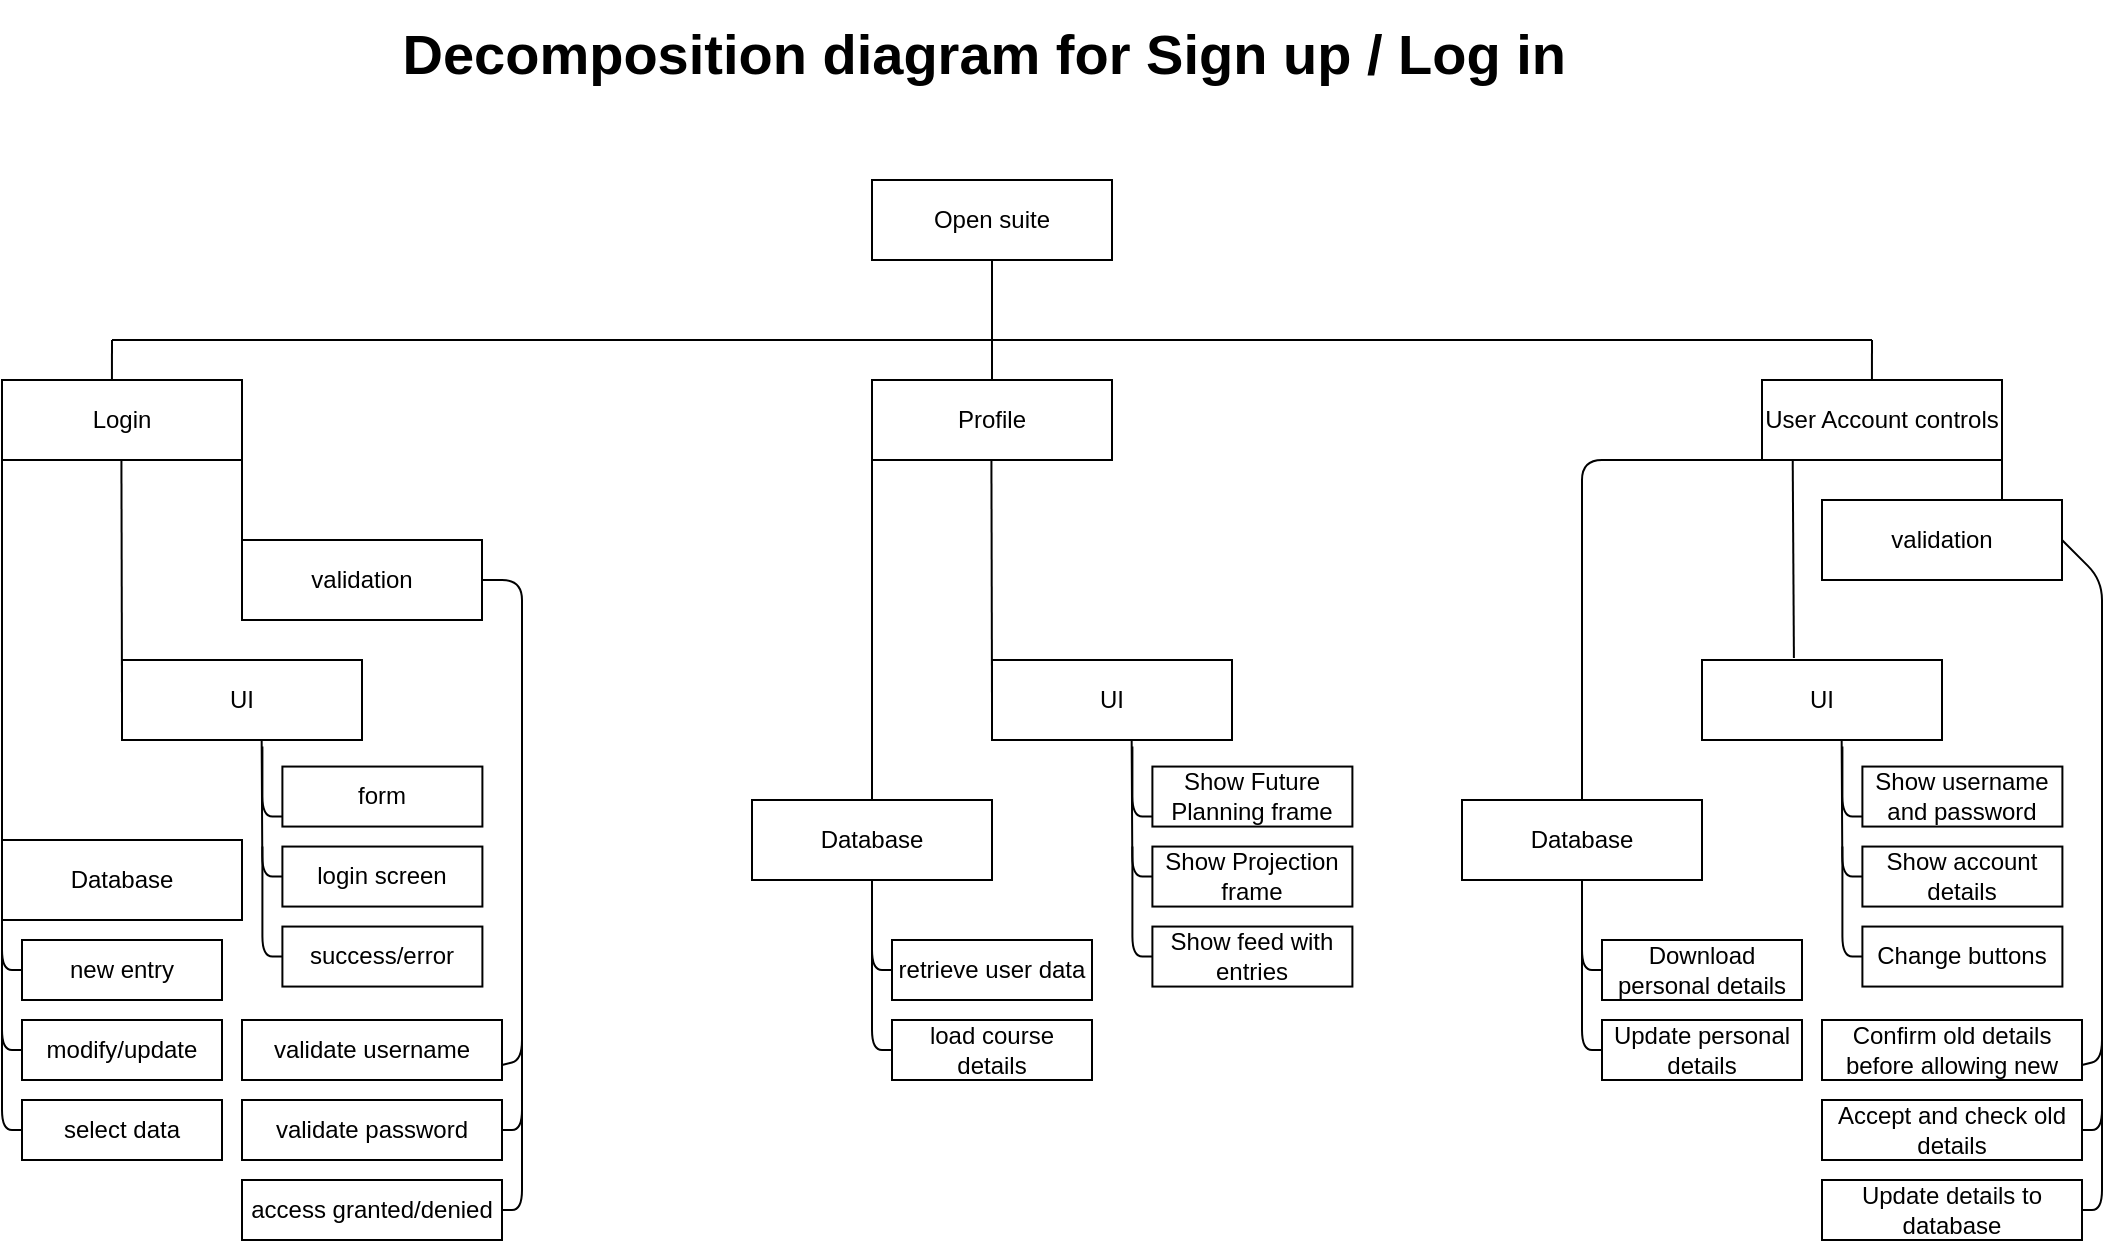 <mxfile version="15.3.0" type="github">
  <diagram id="IuiQKtxY05hrKO3h5HJ6" name="Page-1">
    <mxGraphModel dx="1422" dy="794" grid="1" gridSize="10" guides="1" tooltips="1" connect="1" arrows="1" fold="1" page="1" pageScale="1" pageWidth="1169" pageHeight="827" math="0" shadow="0">
      <root>
        <mxCell id="0" />
        <mxCell id="1" parent="0" />
        <mxCell id="FmqIyhPdbdMMwA7BeXr2-1" value="&lt;font size=&quot;1&quot;&gt;&lt;b style=&quot;line-height: 60% ; font-size: 28px&quot;&gt;Decomposition diagram for Sign up / Log in&amp;nbsp;&lt;/b&gt;&lt;/font&gt;" style="text;html=1;strokeColor=none;fillColor=none;align=center;verticalAlign=middle;whiteSpace=wrap;rounded=0;spacing=1;" parent="1" vertex="1">
          <mxGeometry x="250" y="50" width="670" height="60" as="geometry" />
        </mxCell>
        <mxCell id="FmqIyhPdbdMMwA7BeXr2-2" value="Open suite" style="rounded=0;whiteSpace=wrap;html=1;" parent="1" vertex="1">
          <mxGeometry x="525" y="140" width="120" height="40" as="geometry" />
        </mxCell>
        <mxCell id="FmqIyhPdbdMMwA7BeXr2-3" value="" style="endArrow=none;html=1;" parent="1" target="FmqIyhPdbdMMwA7BeXr2-2" edge="1">
          <mxGeometry width="50" height="50" relative="1" as="geometry">
            <mxPoint x="585" y="250" as="sourcePoint" />
            <mxPoint x="680" y="490" as="targetPoint" />
          </mxGeometry>
        </mxCell>
        <mxCell id="FmqIyhPdbdMMwA7BeXr2-4" value="" style="endArrow=none;html=1;" parent="1" edge="1">
          <mxGeometry width="50" height="50" relative="1" as="geometry">
            <mxPoint x="145" y="220.001" as="sourcePoint" />
            <mxPoint x="1025" y="220" as="targetPoint" />
          </mxGeometry>
        </mxCell>
        <mxCell id="FmqIyhPdbdMMwA7BeXr2-5" value="Login" style="rounded=0;whiteSpace=wrap;html=1;" parent="1" vertex="1">
          <mxGeometry x="90" y="240" width="120" height="40" as="geometry" />
        </mxCell>
        <mxCell id="FmqIyhPdbdMMwA7BeXr2-7" value="" style="endArrow=none;html=1;exitX=0.458;exitY=0;exitDx=0;exitDy=0;exitPerimeter=0;" parent="1" source="FmqIyhPdbdMMwA7BeXr2-5" edge="1">
          <mxGeometry width="50" height="50" relative="1" as="geometry">
            <mxPoint x="560" y="460" as="sourcePoint" />
            <mxPoint x="145" y="220" as="targetPoint" />
            <Array as="points" />
          </mxGeometry>
        </mxCell>
        <mxCell id="FmqIyhPdbdMMwA7BeXr2-8" value="Profile" style="rounded=0;whiteSpace=wrap;html=1;" parent="1" vertex="1">
          <mxGeometry x="525" y="240" width="120" height="40" as="geometry" />
        </mxCell>
        <mxCell id="FmqIyhPdbdMMwA7BeXr2-9" value="User Account controls" style="rounded=0;whiteSpace=wrap;html=1;" parent="1" vertex="1">
          <mxGeometry x="970" y="240" width="120" height="40" as="geometry" />
        </mxCell>
        <mxCell id="FmqIyhPdbdMMwA7BeXr2-10" value="" style="endArrow=none;html=1;exitX=0.458;exitY=0;exitDx=0;exitDy=0;exitPerimeter=0;" parent="1" source="FmqIyhPdbdMMwA7BeXr2-9" edge="1">
          <mxGeometry width="50" height="50" relative="1" as="geometry">
            <mxPoint x="1440" y="460" as="sourcePoint" />
            <mxPoint x="1025" y="220" as="targetPoint" />
            <Array as="points" />
          </mxGeometry>
        </mxCell>
        <mxCell id="FmqIyhPdbdMMwA7BeXr2-12" value="" style="endArrow=none;html=1;entryX=0;entryY=1;entryDx=0;entryDy=0;exitX=0;exitY=0;exitDx=0;exitDy=0;" parent="1" source="FmqIyhPdbdMMwA7BeXr2-17" target="FmqIyhPdbdMMwA7BeXr2-5" edge="1">
          <mxGeometry width="50" height="50" relative="1" as="geometry">
            <mxPoint x="90" y="450" as="sourcePoint" />
            <mxPoint x="590" y="420" as="targetPoint" />
          </mxGeometry>
        </mxCell>
        <mxCell id="FmqIyhPdbdMMwA7BeXr2-13" value="" style="endArrow=none;html=1;entryX=0;entryY=1;entryDx=0;entryDy=0;" parent="1" edge="1">
          <mxGeometry width="50" height="50" relative="1" as="geometry">
            <mxPoint x="150" y="400" as="sourcePoint" />
            <mxPoint x="149.71" y="280" as="targetPoint" />
          </mxGeometry>
        </mxCell>
        <mxCell id="FmqIyhPdbdMMwA7BeXr2-14" value="" style="endArrow=none;html=1;entryX=0;entryY=1;entryDx=0;entryDy=0;exitX=1;exitY=1;exitDx=0;exitDy=0;" parent="1" source="FmqIyhPdbdMMwA7BeXr2-5" target="FmqIyhPdbdMMwA7BeXr2-15" edge="1">
          <mxGeometry width="50" height="50" relative="1" as="geometry">
            <mxPoint x="210" y="360" as="sourcePoint" />
            <mxPoint x="210.0" y="280" as="targetPoint" />
          </mxGeometry>
        </mxCell>
        <mxCell id="FmqIyhPdbdMMwA7BeXr2-15" value="validation" style="rounded=0;whiteSpace=wrap;html=1;" parent="1" vertex="1">
          <mxGeometry x="210" y="320" width="120" height="40" as="geometry" />
        </mxCell>
        <mxCell id="FmqIyhPdbdMMwA7BeXr2-17" value="Database" style="rounded=0;whiteSpace=wrap;html=1;" parent="1" vertex="1">
          <mxGeometry x="90" y="470" width="120" height="40" as="geometry" />
        </mxCell>
        <mxCell id="FmqIyhPdbdMMwA7BeXr2-18" value="new entry" style="rounded=0;whiteSpace=wrap;html=1;" parent="1" vertex="1">
          <mxGeometry x="100" y="520" width="100" height="30" as="geometry" />
        </mxCell>
        <mxCell id="FmqIyhPdbdMMwA7BeXr2-20" value="" style="endArrow=none;html=1;entryX=0;entryY=1;entryDx=0;entryDy=0;exitX=0;exitY=0.5;exitDx=0;exitDy=0;" parent="1" source="FmqIyhPdbdMMwA7BeXr2-18" edge="1">
          <mxGeometry width="50" height="50" relative="1" as="geometry">
            <mxPoint x="80" y="590" as="sourcePoint" />
            <mxPoint x="90" y="500" as="targetPoint" />
            <Array as="points">
              <mxPoint x="90" y="535" />
            </Array>
          </mxGeometry>
        </mxCell>
        <mxCell id="FmqIyhPdbdMMwA7BeXr2-21" value="modify/update" style="rounded=0;whiteSpace=wrap;html=1;" parent="1" vertex="1">
          <mxGeometry x="100" y="560" width="100" height="30" as="geometry" />
        </mxCell>
        <mxCell id="FmqIyhPdbdMMwA7BeXr2-22" value="" style="endArrow=none;html=1;exitX=0;exitY=0.5;exitDx=0;exitDy=0;" parent="1" source="FmqIyhPdbdMMwA7BeXr2-21" edge="1">
          <mxGeometry width="50" height="50" relative="1" as="geometry">
            <mxPoint x="80" y="630" as="sourcePoint" />
            <mxPoint x="90" y="520" as="targetPoint" />
            <Array as="points">
              <mxPoint x="90" y="575" />
            </Array>
          </mxGeometry>
        </mxCell>
        <mxCell id="FmqIyhPdbdMMwA7BeXr2-23" value="select data" style="rounded=0;whiteSpace=wrap;html=1;" parent="1" vertex="1">
          <mxGeometry x="100" y="600" width="100" height="30" as="geometry" />
        </mxCell>
        <mxCell id="FmqIyhPdbdMMwA7BeXr2-24" value="" style="endArrow=none;html=1;exitX=0;exitY=0.5;exitDx=0;exitDy=0;" parent="1" source="FmqIyhPdbdMMwA7BeXr2-23" edge="1">
          <mxGeometry width="50" height="50" relative="1" as="geometry">
            <mxPoint x="80" y="670" as="sourcePoint" />
            <mxPoint x="90" y="560" as="targetPoint" />
            <Array as="points">
              <mxPoint x="90" y="615" />
            </Array>
          </mxGeometry>
        </mxCell>
        <mxCell id="FmqIyhPdbdMMwA7BeXr2-25" value="form" style="rounded=0;whiteSpace=wrap;html=1;" parent="1" vertex="1">
          <mxGeometry x="230.2" y="433.28" width="100" height="30" as="geometry" />
        </mxCell>
        <mxCell id="FmqIyhPdbdMMwA7BeXr2-26" value="login screen" style="rounded=0;whiteSpace=wrap;html=1;" parent="1" vertex="1">
          <mxGeometry x="230.2" y="473.28" width="100" height="30" as="geometry" />
        </mxCell>
        <mxCell id="FmqIyhPdbdMMwA7BeXr2-27" value="" style="endArrow=none;html=1;exitX=0;exitY=0.5;exitDx=0;exitDy=0;entryX=0.58;entryY=1.018;entryDx=0;entryDy=0;entryPerimeter=0;" parent="1" source="FmqIyhPdbdMMwA7BeXr2-26" edge="1">
          <mxGeometry width="50" height="50" relative="1" as="geometry">
            <mxPoint x="210.2" y="543.28" as="sourcePoint" />
            <mxPoint x="219.8" y="414" as="targetPoint" />
            <Array as="points">
              <mxPoint x="220.2" y="488.28" />
            </Array>
          </mxGeometry>
        </mxCell>
        <mxCell id="FmqIyhPdbdMMwA7BeXr2-28" value="success/error" style="rounded=0;whiteSpace=wrap;html=1;" parent="1" vertex="1">
          <mxGeometry x="230.2" y="513.28" width="100" height="30" as="geometry" />
        </mxCell>
        <mxCell id="FmqIyhPdbdMMwA7BeXr2-29" value="" style="endArrow=none;html=1;exitX=0;exitY=0.5;exitDx=0;exitDy=0;" parent="1" source="FmqIyhPdbdMMwA7BeXr2-28" edge="1">
          <mxGeometry width="50" height="50" relative="1" as="geometry">
            <mxPoint x="210.2" y="583.28" as="sourcePoint" />
            <mxPoint x="220.2" y="473.28" as="targetPoint" />
            <Array as="points">
              <mxPoint x="220.2" y="528.28" />
            </Array>
          </mxGeometry>
        </mxCell>
        <mxCell id="FmqIyhPdbdMMwA7BeXr2-30" value="validate username" style="rounded=0;whiteSpace=wrap;html=1;" parent="1" vertex="1">
          <mxGeometry x="210" y="560" width="130" height="30" as="geometry" />
        </mxCell>
        <mxCell id="FmqIyhPdbdMMwA7BeXr2-31" value="validate password" style="rounded=0;whiteSpace=wrap;html=1;" parent="1" vertex="1">
          <mxGeometry x="210" y="600" width="130" height="30" as="geometry" />
        </mxCell>
        <mxCell id="FmqIyhPdbdMMwA7BeXr2-32" value="" style="endArrow=none;html=1;exitX=1;exitY=0.5;exitDx=0;exitDy=0;" parent="1" source="FmqIyhPdbdMMwA7BeXr2-31" edge="1">
          <mxGeometry width="50" height="50" relative="1" as="geometry">
            <mxPoint x="340" y="637.5" as="sourcePoint" />
            <mxPoint x="350" y="352.5" as="targetPoint" />
            <Array as="points">
              <mxPoint x="350" y="615" />
            </Array>
          </mxGeometry>
        </mxCell>
        <mxCell id="FmqIyhPdbdMMwA7BeXr2-33" value="access granted/denied" style="rounded=0;whiteSpace=wrap;html=1;" parent="1" vertex="1">
          <mxGeometry x="210" y="640" width="130" height="30" as="geometry" />
        </mxCell>
        <mxCell id="FmqIyhPdbdMMwA7BeXr2-34" value="" style="endArrow=none;html=1;" parent="1" edge="1">
          <mxGeometry width="50" height="50" relative="1" as="geometry">
            <mxPoint x="340" y="655" as="sourcePoint" />
            <mxPoint x="350" y="600" as="targetPoint" />
            <Array as="points">
              <mxPoint x="350" y="655" />
            </Array>
          </mxGeometry>
        </mxCell>
        <mxCell id="FmqIyhPdbdMMwA7BeXr2-35" value="" style="endArrow=none;html=1;entryX=1;entryY=0.5;entryDx=0;entryDy=0;" parent="1" target="FmqIyhPdbdMMwA7BeXr2-15" edge="1">
          <mxGeometry width="50" height="50" relative="1" as="geometry">
            <mxPoint x="350" y="360" as="sourcePoint" />
            <mxPoint x="350" y="340" as="targetPoint" />
            <Array as="points">
              <mxPoint x="350" y="340" />
            </Array>
          </mxGeometry>
        </mxCell>
        <mxCell id="FmqIyhPdbdMMwA7BeXr2-36" value="" style="endArrow=none;html=1;entryX=0;entryY=1;entryDx=0;entryDy=0;exitX=0;exitY=0.5;exitDx=0;exitDy=0;" parent="1" edge="1">
          <mxGeometry width="50" height="50" relative="1" as="geometry">
            <mxPoint x="230.2" y="458.28" as="sourcePoint" />
            <mxPoint x="220.2" y="423.28" as="targetPoint" />
            <Array as="points">
              <mxPoint x="220.2" y="458.28" />
            </Array>
          </mxGeometry>
        </mxCell>
        <mxCell id="FmqIyhPdbdMMwA7BeXr2-37" value="" style="endArrow=none;html=1;entryX=0;entryY=1;entryDx=0;entryDy=0;exitX=1;exitY=0.75;exitDx=0;exitDy=0;" parent="1" source="FmqIyhPdbdMMwA7BeXr2-30" edge="1">
          <mxGeometry width="50" height="50" relative="1" as="geometry">
            <mxPoint x="360" y="580" as="sourcePoint" />
            <mxPoint x="350" y="545" as="targetPoint" />
            <Array as="points">
              <mxPoint x="350" y="580" />
            </Array>
          </mxGeometry>
        </mxCell>
        <mxCell id="FmqIyhPdbdMMwA7BeXr2-16" value="UI" style="rounded=0;whiteSpace=wrap;html=1;" parent="1" vertex="1">
          <mxGeometry x="150" y="380" width="120" height="40" as="geometry" />
        </mxCell>
        <mxCell id="FmqIyhPdbdMMwA7BeXr2-40" value="" style="endArrow=none;html=1;entryX=0;entryY=1;entryDx=0;entryDy=0;" parent="1" source="FmqIyhPdbdMMwA7BeXr2-44" edge="1">
          <mxGeometry width="50" height="50" relative="1" as="geometry">
            <mxPoint x="525" y="450" as="sourcePoint" />
            <mxPoint x="525" y="280" as="targetPoint" />
          </mxGeometry>
        </mxCell>
        <mxCell id="FmqIyhPdbdMMwA7BeXr2-41" value="" style="endArrow=none;html=1;entryX=0;entryY=1;entryDx=0;entryDy=0;" parent="1" edge="1">
          <mxGeometry width="50" height="50" relative="1" as="geometry">
            <mxPoint x="585" y="400" as="sourcePoint" />
            <mxPoint x="584.71" y="280" as="targetPoint" />
          </mxGeometry>
        </mxCell>
        <mxCell id="FmqIyhPdbdMMwA7BeXr2-44" value="Database" style="rounded=0;whiteSpace=wrap;html=1;" parent="1" vertex="1">
          <mxGeometry x="465" y="450" width="120" height="40" as="geometry" />
        </mxCell>
        <mxCell id="FmqIyhPdbdMMwA7BeXr2-45" value="retrieve user data" style="rounded=0;whiteSpace=wrap;html=1;" parent="1" vertex="1">
          <mxGeometry x="535" y="520" width="100" height="30" as="geometry" />
        </mxCell>
        <mxCell id="FmqIyhPdbdMMwA7BeXr2-46" value="" style="endArrow=none;html=1;exitX=0;exitY=0.5;exitDx=0;exitDy=0;" parent="1" source="FmqIyhPdbdMMwA7BeXr2-45" target="FmqIyhPdbdMMwA7BeXr2-44" edge="1">
          <mxGeometry width="50" height="50" relative="1" as="geometry">
            <mxPoint x="515" y="590" as="sourcePoint" />
            <mxPoint x="525" y="500" as="targetPoint" />
            <Array as="points">
              <mxPoint x="525" y="535" />
            </Array>
          </mxGeometry>
        </mxCell>
        <mxCell id="FmqIyhPdbdMMwA7BeXr2-47" value="load course details" style="rounded=0;whiteSpace=wrap;html=1;" parent="1" vertex="1">
          <mxGeometry x="535" y="560" width="100" height="30" as="geometry" />
        </mxCell>
        <mxCell id="FmqIyhPdbdMMwA7BeXr2-48" value="" style="endArrow=none;html=1;exitX=0;exitY=0.5;exitDx=0;exitDy=0;" parent="1" source="FmqIyhPdbdMMwA7BeXr2-47" edge="1">
          <mxGeometry width="50" height="50" relative="1" as="geometry">
            <mxPoint x="515" y="630" as="sourcePoint" />
            <mxPoint x="525" y="520" as="targetPoint" />
            <Array as="points">
              <mxPoint x="525" y="575" />
            </Array>
          </mxGeometry>
        </mxCell>
        <mxCell id="FmqIyhPdbdMMwA7BeXr2-51" value="Show Future Planning frame" style="rounded=0;whiteSpace=wrap;html=1;" parent="1" vertex="1">
          <mxGeometry x="665.2" y="433.28" width="100" height="30" as="geometry" />
        </mxCell>
        <mxCell id="FmqIyhPdbdMMwA7BeXr2-52" value="Show Projection frame" style="rounded=0;whiteSpace=wrap;html=1;" parent="1" vertex="1">
          <mxGeometry x="665.2" y="473.28" width="100" height="30" as="geometry" />
        </mxCell>
        <mxCell id="FmqIyhPdbdMMwA7BeXr2-53" value="" style="endArrow=none;html=1;exitX=0;exitY=0.5;exitDx=0;exitDy=0;entryX=0.58;entryY=1.018;entryDx=0;entryDy=0;entryPerimeter=0;" parent="1" source="FmqIyhPdbdMMwA7BeXr2-52" edge="1">
          <mxGeometry width="50" height="50" relative="1" as="geometry">
            <mxPoint x="645.2" y="543.28" as="sourcePoint" />
            <mxPoint x="654.8" y="414" as="targetPoint" />
            <Array as="points">
              <mxPoint x="655.2" y="488.28" />
            </Array>
          </mxGeometry>
        </mxCell>
        <mxCell id="FmqIyhPdbdMMwA7BeXr2-54" value="Show feed with entries" style="rounded=0;whiteSpace=wrap;html=1;" parent="1" vertex="1">
          <mxGeometry x="665.2" y="513.28" width="100" height="30" as="geometry" />
        </mxCell>
        <mxCell id="FmqIyhPdbdMMwA7BeXr2-55" value="" style="endArrow=none;html=1;exitX=0;exitY=0.5;exitDx=0;exitDy=0;" parent="1" source="FmqIyhPdbdMMwA7BeXr2-54" edge="1">
          <mxGeometry width="50" height="50" relative="1" as="geometry">
            <mxPoint x="645.2" y="583.28" as="sourcePoint" />
            <mxPoint x="655.2" y="473.28" as="targetPoint" />
            <Array as="points">
              <mxPoint x="655.2" y="528.28" />
            </Array>
          </mxGeometry>
        </mxCell>
        <mxCell id="FmqIyhPdbdMMwA7BeXr2-62" value="" style="endArrow=none;html=1;entryX=0;entryY=1;entryDx=0;entryDy=0;exitX=0;exitY=0.5;exitDx=0;exitDy=0;" parent="1" edge="1">
          <mxGeometry width="50" height="50" relative="1" as="geometry">
            <mxPoint x="665.2" y="458.28" as="sourcePoint" />
            <mxPoint x="655.2" y="423.28" as="targetPoint" />
            <Array as="points">
              <mxPoint x="655.2" y="458.28" />
            </Array>
          </mxGeometry>
        </mxCell>
        <mxCell id="FmqIyhPdbdMMwA7BeXr2-64" value="UI" style="rounded=0;whiteSpace=wrap;html=1;" parent="1" vertex="1">
          <mxGeometry x="585" y="380" width="120" height="40" as="geometry" />
        </mxCell>
        <mxCell id="FDy9W91ljYaSeHEoBIfX-1" value="validation" style="rounded=0;whiteSpace=wrap;html=1;" vertex="1" parent="1">
          <mxGeometry x="1000" y="300" width="120" height="40" as="geometry" />
        </mxCell>
        <mxCell id="FDy9W91ljYaSeHEoBIfX-2" value="Database" style="rounded=0;whiteSpace=wrap;html=1;" vertex="1" parent="1">
          <mxGeometry x="820" y="450" width="120" height="40" as="geometry" />
        </mxCell>
        <mxCell id="FDy9W91ljYaSeHEoBIfX-3" value="Download personal details" style="rounded=0;whiteSpace=wrap;html=1;" vertex="1" parent="1">
          <mxGeometry x="890" y="520" width="100" height="30" as="geometry" />
        </mxCell>
        <mxCell id="FDy9W91ljYaSeHEoBIfX-4" value="" style="endArrow=none;html=1;exitX=0;exitY=0.5;exitDx=0;exitDy=0;" edge="1" parent="1" source="FDy9W91ljYaSeHEoBIfX-3" target="FDy9W91ljYaSeHEoBIfX-2">
          <mxGeometry width="50" height="50" relative="1" as="geometry">
            <mxPoint x="870" y="590" as="sourcePoint" />
            <mxPoint x="880" y="500" as="targetPoint" />
            <Array as="points">
              <mxPoint x="880" y="535" />
            </Array>
          </mxGeometry>
        </mxCell>
        <mxCell id="FDy9W91ljYaSeHEoBIfX-5" value="Update personal details" style="rounded=0;whiteSpace=wrap;html=1;" vertex="1" parent="1">
          <mxGeometry x="890" y="560" width="100" height="30" as="geometry" />
        </mxCell>
        <mxCell id="FDy9W91ljYaSeHEoBIfX-6" value="" style="endArrow=none;html=1;exitX=0;exitY=0.5;exitDx=0;exitDy=0;" edge="1" parent="1" source="FDy9W91ljYaSeHEoBIfX-5">
          <mxGeometry width="50" height="50" relative="1" as="geometry">
            <mxPoint x="870" y="630" as="sourcePoint" />
            <mxPoint x="880" y="520" as="targetPoint" />
            <Array as="points">
              <mxPoint x="880" y="575" />
            </Array>
          </mxGeometry>
        </mxCell>
        <mxCell id="FDy9W91ljYaSeHEoBIfX-7" value="Show username and password" style="rounded=0;whiteSpace=wrap;html=1;" vertex="1" parent="1">
          <mxGeometry x="1020.2" y="433.28" width="100" height="30" as="geometry" />
        </mxCell>
        <mxCell id="FDy9W91ljYaSeHEoBIfX-8" value="Show account details" style="rounded=0;whiteSpace=wrap;html=1;" vertex="1" parent="1">
          <mxGeometry x="1020.2" y="473.28" width="100" height="30" as="geometry" />
        </mxCell>
        <mxCell id="FDy9W91ljYaSeHEoBIfX-9" value="" style="endArrow=none;html=1;exitX=0;exitY=0.5;exitDx=0;exitDy=0;entryX=0.58;entryY=1.018;entryDx=0;entryDy=0;entryPerimeter=0;" edge="1" parent="1" source="FDy9W91ljYaSeHEoBIfX-8">
          <mxGeometry width="50" height="50" relative="1" as="geometry">
            <mxPoint x="1000.2" y="543.28" as="sourcePoint" />
            <mxPoint x="1009.8" y="414" as="targetPoint" />
            <Array as="points">
              <mxPoint x="1010.2" y="488.28" />
            </Array>
          </mxGeometry>
        </mxCell>
        <mxCell id="FDy9W91ljYaSeHEoBIfX-10" value="Change buttons" style="rounded=0;whiteSpace=wrap;html=1;" vertex="1" parent="1">
          <mxGeometry x="1020.2" y="513.28" width="100" height="30" as="geometry" />
        </mxCell>
        <mxCell id="FDy9W91ljYaSeHEoBIfX-11" value="" style="endArrow=none;html=1;exitX=0;exitY=0.5;exitDx=0;exitDy=0;" edge="1" parent="1" source="FDy9W91ljYaSeHEoBIfX-10">
          <mxGeometry width="50" height="50" relative="1" as="geometry">
            <mxPoint x="1000.2" y="583.28" as="sourcePoint" />
            <mxPoint x="1010.2" y="473.28" as="targetPoint" />
            <Array as="points">
              <mxPoint x="1010.2" y="528.28" />
            </Array>
          </mxGeometry>
        </mxCell>
        <mxCell id="FDy9W91ljYaSeHEoBIfX-12" value="Confirm old details before allowing new" style="rounded=0;whiteSpace=wrap;html=1;" vertex="1" parent="1">
          <mxGeometry x="1000" y="560" width="130" height="30" as="geometry" />
        </mxCell>
        <mxCell id="FDy9W91ljYaSeHEoBIfX-13" value="Accept and check old details" style="rounded=0;whiteSpace=wrap;html=1;" vertex="1" parent="1">
          <mxGeometry x="1000" y="600" width="130" height="30" as="geometry" />
        </mxCell>
        <mxCell id="FDy9W91ljYaSeHEoBIfX-14" value="" style="endArrow=none;html=1;exitX=1;exitY=0.5;exitDx=0;exitDy=0;" edge="1" parent="1" source="FDy9W91ljYaSeHEoBIfX-13">
          <mxGeometry width="50" height="50" relative="1" as="geometry">
            <mxPoint x="1130" y="637.5" as="sourcePoint" />
            <mxPoint x="1140" y="352.5" as="targetPoint" />
            <Array as="points">
              <mxPoint x="1140" y="615" />
            </Array>
          </mxGeometry>
        </mxCell>
        <mxCell id="FDy9W91ljYaSeHEoBIfX-15" value="Update details to database" style="rounded=0;whiteSpace=wrap;html=1;" vertex="1" parent="1">
          <mxGeometry x="1000" y="640" width="130" height="30" as="geometry" />
        </mxCell>
        <mxCell id="FDy9W91ljYaSeHEoBIfX-16" value="" style="endArrow=none;html=1;" edge="1" parent="1">
          <mxGeometry width="50" height="50" relative="1" as="geometry">
            <mxPoint x="1130" y="655" as="sourcePoint" />
            <mxPoint x="1140" y="600" as="targetPoint" />
            <Array as="points">
              <mxPoint x="1140" y="655" />
            </Array>
          </mxGeometry>
        </mxCell>
        <mxCell id="FDy9W91ljYaSeHEoBIfX-17" value="" style="endArrow=none;html=1;entryX=1;entryY=0.5;entryDx=0;entryDy=0;" edge="1" parent="1" target="FDy9W91ljYaSeHEoBIfX-1">
          <mxGeometry width="50" height="50" relative="1" as="geometry">
            <mxPoint x="1140" y="360" as="sourcePoint" />
            <mxPoint x="1140" y="340" as="targetPoint" />
            <Array as="points">
              <mxPoint x="1140" y="340" />
            </Array>
          </mxGeometry>
        </mxCell>
        <mxCell id="FDy9W91ljYaSeHEoBIfX-18" value="" style="endArrow=none;html=1;entryX=0;entryY=1;entryDx=0;entryDy=0;exitX=0;exitY=0.5;exitDx=0;exitDy=0;" edge="1" parent="1">
          <mxGeometry width="50" height="50" relative="1" as="geometry">
            <mxPoint x="1020.2" y="458.28" as="sourcePoint" />
            <mxPoint x="1010.2" y="423.28" as="targetPoint" />
            <Array as="points">
              <mxPoint x="1010.2" y="458.28" />
            </Array>
          </mxGeometry>
        </mxCell>
        <mxCell id="FDy9W91ljYaSeHEoBIfX-19" value="" style="endArrow=none;html=1;entryX=0;entryY=1;entryDx=0;entryDy=0;exitX=1;exitY=0.75;exitDx=0;exitDy=0;" edge="1" parent="1" source="FDy9W91ljYaSeHEoBIfX-12">
          <mxGeometry width="50" height="50" relative="1" as="geometry">
            <mxPoint x="1150" y="580" as="sourcePoint" />
            <mxPoint x="1140" y="545" as="targetPoint" />
            <Array as="points">
              <mxPoint x="1140" y="580" />
            </Array>
          </mxGeometry>
        </mxCell>
        <mxCell id="FDy9W91ljYaSeHEoBIfX-20" value="UI" style="rounded=0;whiteSpace=wrap;html=1;" vertex="1" parent="1">
          <mxGeometry x="940" y="380" width="120" height="40" as="geometry" />
        </mxCell>
        <mxCell id="FDy9W91ljYaSeHEoBIfX-21" value="" style="endArrow=none;html=1;entryX=0;entryY=1;entryDx=0;entryDy=0;exitX=0.5;exitY=0;exitDx=0;exitDy=0;" edge="1" parent="1" source="FDy9W91ljYaSeHEoBIfX-2">
          <mxGeometry width="50" height="50" relative="1" as="geometry">
            <mxPoint x="970" y="450" as="sourcePoint" />
            <mxPoint x="970" y="280" as="targetPoint" />
            <Array as="points">
              <mxPoint x="880" y="280" />
            </Array>
          </mxGeometry>
        </mxCell>
        <mxCell id="FDy9W91ljYaSeHEoBIfX-22" value="" style="endArrow=none;html=1;entryX=0.128;entryY=1;entryDx=0;entryDy=0;exitX=0.383;exitY=-0.025;exitDx=0;exitDy=0;exitPerimeter=0;entryPerimeter=0;" edge="1" parent="1" source="FDy9W91ljYaSeHEoBIfX-20" target="FmqIyhPdbdMMwA7BeXr2-9">
          <mxGeometry width="50" height="50" relative="1" as="geometry">
            <mxPoint x="1030" y="400" as="sourcePoint" />
            <mxPoint x="1029.71" y="280" as="targetPoint" />
            <Array as="points" />
          </mxGeometry>
        </mxCell>
        <mxCell id="FDy9W91ljYaSeHEoBIfX-23" value="" style="endArrow=none;html=1;exitX=1;exitY=1;exitDx=0;exitDy=0;" edge="1" parent="1">
          <mxGeometry width="50" height="50" relative="1" as="geometry">
            <mxPoint x="1090" y="280" as="sourcePoint" />
            <mxPoint x="1090" y="300" as="targetPoint" />
          </mxGeometry>
        </mxCell>
      </root>
    </mxGraphModel>
  </diagram>
</mxfile>
